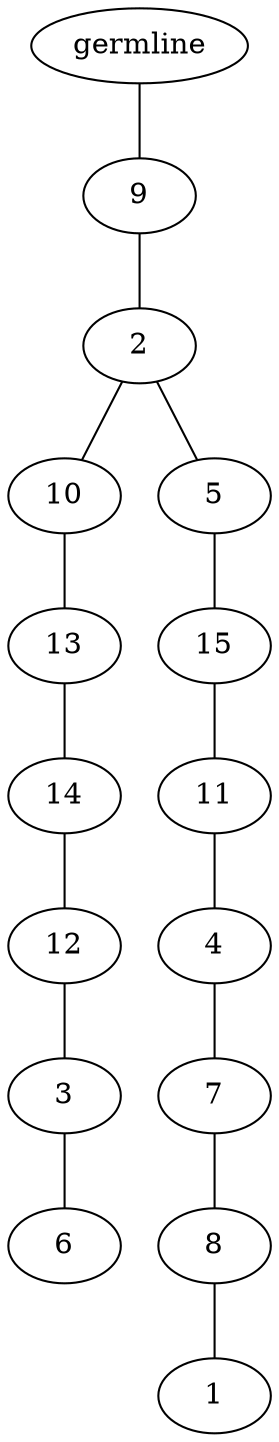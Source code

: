 graph tree {
    "139860479935344" [label="germline"];
    "139860479719648" [label="9"];
    "139860479718784" [label="2"];
    "139860479718976" [label="10"];
    "139860479719552" [label="13"];
    "139860479717536" [label="14"];
    "139860479717920" [label="12"];
    "139860479718496" [label="3"];
    "139860479718832" [label="6"];
    "139860479720752" [label="5"];
    "139860479719600" [label="15"];
    "139860479721424" [label="11"];
    "139860479754448" [label="4"];
    "139860479754736" [label="7"];
    "139860479755072" [label="8"];
    "139860479755360" [label="1"];
    "139860479935344" -- "139860479719648";
    "139860479719648" -- "139860479718784";
    "139860479718784" -- "139860479718976";
    "139860479718784" -- "139860479720752";
    "139860479718976" -- "139860479719552";
    "139860479719552" -- "139860479717536";
    "139860479717536" -- "139860479717920";
    "139860479717920" -- "139860479718496";
    "139860479718496" -- "139860479718832";
    "139860479720752" -- "139860479719600";
    "139860479719600" -- "139860479721424";
    "139860479721424" -- "139860479754448";
    "139860479754448" -- "139860479754736";
    "139860479754736" -- "139860479755072";
    "139860479755072" -- "139860479755360";
}
